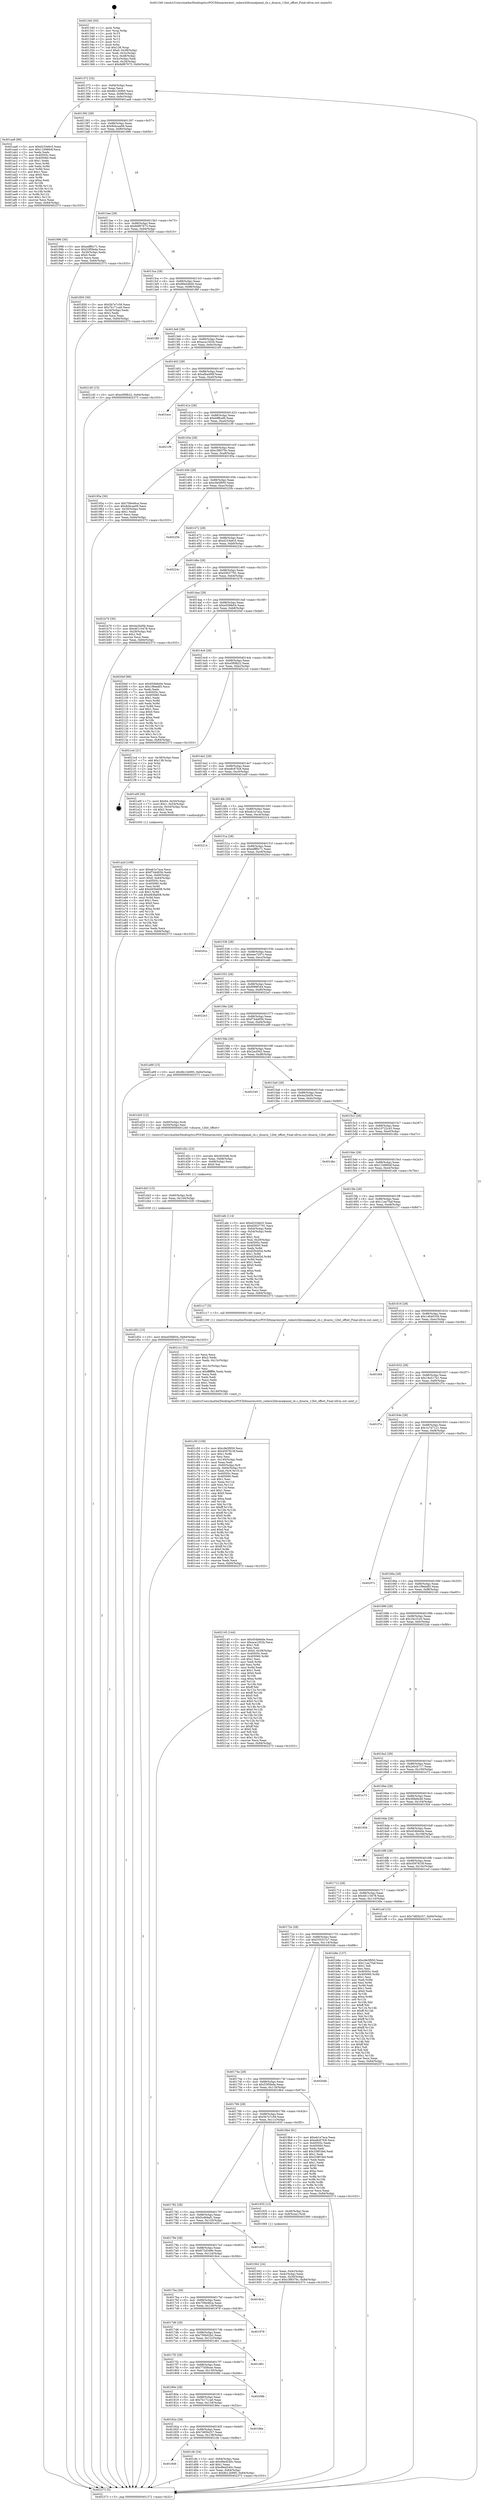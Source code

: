 digraph "0x401340" {
  label = "0x401340 (/mnt/c/Users/mathe/Desktop/tcc/POCII/binaries/extr_radare2libranalpanal_sh.c_disarm_12bit_offset_Final-ollvm.out::main(0))"
  labelloc = "t"
  node[shape=record]

  Entry [label="",width=0.3,height=0.3,shape=circle,fillcolor=black,style=filled]
  "0x401372" [label="{
     0x401372 [32]\l
     | [instrs]\l
     &nbsp;&nbsp;0x401372 \<+6\>: mov -0x84(%rbp),%eax\l
     &nbsp;&nbsp;0x401378 \<+2\>: mov %eax,%ecx\l
     &nbsp;&nbsp;0x40137a \<+6\>: sub $0x8b12b995,%ecx\l
     &nbsp;&nbsp;0x401380 \<+6\>: mov %eax,-0x88(%rbp)\l
     &nbsp;&nbsp;0x401386 \<+6\>: mov %ecx,-0x8c(%rbp)\l
     &nbsp;&nbsp;0x40138c \<+6\>: je 0000000000401aa8 \<main+0x768\>\l
  }"]
  "0x401aa8" [label="{
     0x401aa8 [86]\l
     | [instrs]\l
     &nbsp;&nbsp;0x401aa8 \<+5\>: mov $0xd233e6c5,%eax\l
     &nbsp;&nbsp;0x401aad \<+5\>: mov $0x11b9664f,%ecx\l
     &nbsp;&nbsp;0x401ab2 \<+2\>: xor %edx,%edx\l
     &nbsp;&nbsp;0x401ab4 \<+7\>: mov 0x40505c,%esi\l
     &nbsp;&nbsp;0x401abb \<+7\>: mov 0x405060,%edi\l
     &nbsp;&nbsp;0x401ac2 \<+3\>: sub $0x1,%edx\l
     &nbsp;&nbsp;0x401ac5 \<+3\>: mov %esi,%r8d\l
     &nbsp;&nbsp;0x401ac8 \<+3\>: add %edx,%r8d\l
     &nbsp;&nbsp;0x401acb \<+4\>: imul %r8d,%esi\l
     &nbsp;&nbsp;0x401acf \<+3\>: and $0x1,%esi\l
     &nbsp;&nbsp;0x401ad2 \<+3\>: cmp $0x0,%esi\l
     &nbsp;&nbsp;0x401ad5 \<+4\>: sete %r9b\l
     &nbsp;&nbsp;0x401ad9 \<+3\>: cmp $0xa,%edi\l
     &nbsp;&nbsp;0x401adc \<+4\>: setl %r10b\l
     &nbsp;&nbsp;0x401ae0 \<+3\>: mov %r9b,%r11b\l
     &nbsp;&nbsp;0x401ae3 \<+3\>: and %r10b,%r11b\l
     &nbsp;&nbsp;0x401ae6 \<+3\>: xor %r10b,%r9b\l
     &nbsp;&nbsp;0x401ae9 \<+3\>: or %r9b,%r11b\l
     &nbsp;&nbsp;0x401aec \<+4\>: test $0x1,%r11b\l
     &nbsp;&nbsp;0x401af0 \<+3\>: cmovne %ecx,%eax\l
     &nbsp;&nbsp;0x401af3 \<+6\>: mov %eax,-0x84(%rbp)\l
     &nbsp;&nbsp;0x401af9 \<+5\>: jmp 0000000000402373 \<main+0x1033\>\l
  }"]
  "0x401392" [label="{
     0x401392 [28]\l
     | [instrs]\l
     &nbsp;&nbsp;0x401392 \<+5\>: jmp 0000000000401397 \<main+0x57\>\l
     &nbsp;&nbsp;0x401397 \<+6\>: mov -0x88(%rbp),%eax\l
     &nbsp;&nbsp;0x40139d \<+5\>: sub $0x8d4caa09,%eax\l
     &nbsp;&nbsp;0x4013a2 \<+6\>: mov %eax,-0x90(%rbp)\l
     &nbsp;&nbsp;0x4013a8 \<+6\>: je 0000000000401996 \<main+0x656\>\l
  }"]
  Exit [label="",width=0.3,height=0.3,shape=circle,fillcolor=black,style=filled,peripheries=2]
  "0x401996" [label="{
     0x401996 [30]\l
     | [instrs]\l
     &nbsp;&nbsp;0x401996 \<+5\>: mov $0xedff0c71,%eax\l
     &nbsp;&nbsp;0x40199b \<+5\>: mov $0x53f5feda,%ecx\l
     &nbsp;&nbsp;0x4019a0 \<+3\>: mov -0x30(%rbp),%edx\l
     &nbsp;&nbsp;0x4019a3 \<+3\>: cmp $0x0,%edx\l
     &nbsp;&nbsp;0x4019a6 \<+3\>: cmove %ecx,%eax\l
     &nbsp;&nbsp;0x4019a9 \<+6\>: mov %eax,-0x84(%rbp)\l
     &nbsp;&nbsp;0x4019af \<+5\>: jmp 0000000000402373 \<main+0x1033\>\l
  }"]
  "0x4013ae" [label="{
     0x4013ae [28]\l
     | [instrs]\l
     &nbsp;&nbsp;0x4013ae \<+5\>: jmp 00000000004013b3 \<main+0x73\>\l
     &nbsp;&nbsp;0x4013b3 \<+6\>: mov -0x88(%rbp),%eax\l
     &nbsp;&nbsp;0x4013b9 \<+5\>: sub $0x8df67673,%eax\l
     &nbsp;&nbsp;0x4013be \<+6\>: mov %eax,-0x94(%rbp)\l
     &nbsp;&nbsp;0x4013c4 \<+6\>: je 0000000000401850 \<main+0x510\>\l
  }"]
  "0x401d52" [label="{
     0x401d52 [15]\l
     | [instrs]\l
     &nbsp;&nbsp;0x401d52 \<+10\>: movl $0xe056fe54,-0x84(%rbp)\l
     &nbsp;&nbsp;0x401d5c \<+5\>: jmp 0000000000402373 \<main+0x1033\>\l
  }"]
  "0x401850" [label="{
     0x401850 [30]\l
     | [instrs]\l
     &nbsp;&nbsp;0x401850 \<+5\>: mov $0x5b7e7c58,%eax\l
     &nbsp;&nbsp;0x401855 \<+5\>: mov $0x7b171ca0,%ecx\l
     &nbsp;&nbsp;0x40185a \<+3\>: mov -0x34(%rbp),%edx\l
     &nbsp;&nbsp;0x40185d \<+3\>: cmp $0x2,%edx\l
     &nbsp;&nbsp;0x401860 \<+3\>: cmovne %ecx,%eax\l
     &nbsp;&nbsp;0x401863 \<+6\>: mov %eax,-0x84(%rbp)\l
     &nbsp;&nbsp;0x401869 \<+5\>: jmp 0000000000402373 \<main+0x1033\>\l
  }"]
  "0x4013ca" [label="{
     0x4013ca [28]\l
     | [instrs]\l
     &nbsp;&nbsp;0x4013ca \<+5\>: jmp 00000000004013cf \<main+0x8f\>\l
     &nbsp;&nbsp;0x4013cf \<+6\>: mov -0x88(%rbp),%eax\l
     &nbsp;&nbsp;0x4013d5 \<+5\>: sub $0x96b04b00,%eax\l
     &nbsp;&nbsp;0x4013da \<+6\>: mov %eax,-0x98(%rbp)\l
     &nbsp;&nbsp;0x4013e0 \<+6\>: je 0000000000401f6f \<main+0xc2f\>\l
  }"]
  "0x402373" [label="{
     0x402373 [5]\l
     | [instrs]\l
     &nbsp;&nbsp;0x402373 \<+5\>: jmp 0000000000401372 \<main+0x32\>\l
  }"]
  "0x401340" [label="{
     0x401340 [50]\l
     | [instrs]\l
     &nbsp;&nbsp;0x401340 \<+1\>: push %rbp\l
     &nbsp;&nbsp;0x401341 \<+3\>: mov %rsp,%rbp\l
     &nbsp;&nbsp;0x401344 \<+2\>: push %r15\l
     &nbsp;&nbsp;0x401346 \<+2\>: push %r14\l
     &nbsp;&nbsp;0x401348 \<+2\>: push %r13\l
     &nbsp;&nbsp;0x40134a \<+2\>: push %r12\l
     &nbsp;&nbsp;0x40134c \<+1\>: push %rbx\l
     &nbsp;&nbsp;0x40134d \<+7\>: sub $0x138,%rsp\l
     &nbsp;&nbsp;0x401354 \<+7\>: movl $0x0,-0x38(%rbp)\l
     &nbsp;&nbsp;0x40135b \<+3\>: mov %edi,-0x3c(%rbp)\l
     &nbsp;&nbsp;0x40135e \<+4\>: mov %rsi,-0x48(%rbp)\l
     &nbsp;&nbsp;0x401362 \<+3\>: mov -0x3c(%rbp),%edi\l
     &nbsp;&nbsp;0x401365 \<+3\>: mov %edi,-0x34(%rbp)\l
     &nbsp;&nbsp;0x401368 \<+10\>: movl $0x8df67673,-0x84(%rbp)\l
  }"]
  "0x401d43" [label="{
     0x401d43 [15]\l
     | [instrs]\l
     &nbsp;&nbsp;0x401d43 \<+4\>: mov -0x60(%rbp),%rdi\l
     &nbsp;&nbsp;0x401d47 \<+6\>: mov %eax,-0x144(%rbp)\l
     &nbsp;&nbsp;0x401d4d \<+5\>: call 0000000000401030 \<free@plt\>\l
     | [calls]\l
     &nbsp;&nbsp;0x401030 \{1\} (unknown)\l
  }"]
  "0x401f6f" [label="{
     0x401f6f\l
  }", style=dashed]
  "0x4013e6" [label="{
     0x4013e6 [28]\l
     | [instrs]\l
     &nbsp;&nbsp;0x4013e6 \<+5\>: jmp 00000000004013eb \<main+0xab\>\l
     &nbsp;&nbsp;0x4013eb \<+6\>: mov -0x88(%rbp),%eax\l
     &nbsp;&nbsp;0x4013f1 \<+5\>: sub $0xaca1502b,%eax\l
     &nbsp;&nbsp;0x4013f6 \<+6\>: mov %eax,-0x9c(%rbp)\l
     &nbsp;&nbsp;0x4013fc \<+6\>: je 00000000004021d5 \<main+0xe95\>\l
  }"]
  "0x401d2c" [label="{
     0x401d2c [23]\l
     | [instrs]\l
     &nbsp;&nbsp;0x401d2c \<+10\>: movabs $0x4030d6,%rdi\l
     &nbsp;&nbsp;0x401d36 \<+3\>: mov %eax,-0x68(%rbp)\l
     &nbsp;&nbsp;0x401d39 \<+3\>: mov -0x68(%rbp),%esi\l
     &nbsp;&nbsp;0x401d3c \<+2\>: mov $0x0,%al\l
     &nbsp;&nbsp;0x401d3e \<+5\>: call 0000000000401040 \<printf@plt\>\l
     | [calls]\l
     &nbsp;&nbsp;0x401040 \{1\} (unknown)\l
  }"]
  "0x4021d5" [label="{
     0x4021d5 [15]\l
     | [instrs]\l
     &nbsp;&nbsp;0x4021d5 \<+10\>: movl $0xe5f0fb22,-0x84(%rbp)\l
     &nbsp;&nbsp;0x4021df \<+5\>: jmp 0000000000402373 \<main+0x1033\>\l
  }"]
  "0x401402" [label="{
     0x401402 [28]\l
     | [instrs]\l
     &nbsp;&nbsp;0x401402 \<+5\>: jmp 0000000000401407 \<main+0xc7\>\l
     &nbsp;&nbsp;0x401407 \<+6\>: mov -0x88(%rbp),%eax\l
     &nbsp;&nbsp;0x40140d \<+5\>: sub $0xafba490f,%eax\l
     &nbsp;&nbsp;0x401412 \<+6\>: mov %eax,-0xa0(%rbp)\l
     &nbsp;&nbsp;0x401418 \<+6\>: je 0000000000401ece \<main+0xb8e\>\l
  }"]
  "0x401846" [label="{
     0x401846\l
  }", style=dashed]
  "0x401ece" [label="{
     0x401ece\l
  }", style=dashed]
  "0x40141e" [label="{
     0x40141e [28]\l
     | [instrs]\l
     &nbsp;&nbsp;0x40141e \<+5\>: jmp 0000000000401423 \<main+0xe3\>\l
     &nbsp;&nbsp;0x401423 \<+6\>: mov -0x88(%rbp),%eax\l
     &nbsp;&nbsp;0x401429 \<+5\>: sub $0xb9ffcafd,%eax\l
     &nbsp;&nbsp;0x40142e \<+6\>: mov %eax,-0xa4(%rbp)\l
     &nbsp;&nbsp;0x401434 \<+6\>: je 00000000004021f9 \<main+0xeb9\>\l
  }"]
  "0x401cfe" [label="{
     0x401cfe [34]\l
     | [instrs]\l
     &nbsp;&nbsp;0x401cfe \<+3\>: mov -0x64(%rbp),%eax\l
     &nbsp;&nbsp;0x401d01 \<+5\>: add $0xd9ed240c,%eax\l
     &nbsp;&nbsp;0x401d06 \<+3\>: add $0x1,%eax\l
     &nbsp;&nbsp;0x401d09 \<+5\>: sub $0xd9ed240c,%eax\l
     &nbsp;&nbsp;0x401d0e \<+3\>: mov %eax,-0x64(%rbp)\l
     &nbsp;&nbsp;0x401d11 \<+10\>: movl $0x8b12b995,-0x84(%rbp)\l
     &nbsp;&nbsp;0x401d1b \<+5\>: jmp 0000000000402373 \<main+0x1033\>\l
  }"]
  "0x4021f9" [label="{
     0x4021f9\l
  }", style=dashed]
  "0x40143a" [label="{
     0x40143a [28]\l
     | [instrs]\l
     &nbsp;&nbsp;0x40143a \<+5\>: jmp 000000000040143f \<main+0xff\>\l
     &nbsp;&nbsp;0x40143f \<+6\>: mov -0x88(%rbp),%eax\l
     &nbsp;&nbsp;0x401445 \<+5\>: sub $0xc3f8379c,%eax\l
     &nbsp;&nbsp;0x40144a \<+6\>: mov %eax,-0xa8(%rbp)\l
     &nbsp;&nbsp;0x401450 \<+6\>: je 000000000040195a \<main+0x61a\>\l
  }"]
  "0x40182a" [label="{
     0x40182a [28]\l
     | [instrs]\l
     &nbsp;&nbsp;0x40182a \<+5\>: jmp 000000000040182f \<main+0x4ef\>\l
     &nbsp;&nbsp;0x40182f \<+6\>: mov -0x88(%rbp),%eax\l
     &nbsp;&nbsp;0x401835 \<+5\>: sub $0x7d85b257,%eax\l
     &nbsp;&nbsp;0x40183a \<+6\>: mov %eax,-0x138(%rbp)\l
     &nbsp;&nbsp;0x401840 \<+6\>: je 0000000000401cfe \<main+0x9be\>\l
  }"]
  "0x40195a" [label="{
     0x40195a [30]\l
     | [instrs]\l
     &nbsp;&nbsp;0x40195a \<+5\>: mov $0x709e46ca,%eax\l
     &nbsp;&nbsp;0x40195f \<+5\>: mov $0x8d4caa09,%ecx\l
     &nbsp;&nbsp;0x401964 \<+3\>: mov -0x30(%rbp),%edx\l
     &nbsp;&nbsp;0x401967 \<+3\>: cmp $0x1,%edx\l
     &nbsp;&nbsp;0x40196a \<+3\>: cmovl %ecx,%eax\l
     &nbsp;&nbsp;0x40196d \<+6\>: mov %eax,-0x84(%rbp)\l
     &nbsp;&nbsp;0x401973 \<+5\>: jmp 0000000000402373 \<main+0x1033\>\l
  }"]
  "0x401456" [label="{
     0x401456 [28]\l
     | [instrs]\l
     &nbsp;&nbsp;0x401456 \<+5\>: jmp 000000000040145b \<main+0x11b\>\l
     &nbsp;&nbsp;0x40145b \<+6\>: mov -0x88(%rbp),%eax\l
     &nbsp;&nbsp;0x401461 \<+5\>: sub $0xc9e5f950,%eax\l
     &nbsp;&nbsp;0x401466 \<+6\>: mov %eax,-0xac(%rbp)\l
     &nbsp;&nbsp;0x40146c \<+6\>: je 000000000040225b \<main+0xf1b\>\l
  }"]
  "0x40186e" [label="{
     0x40186e\l
  }", style=dashed]
  "0x40225b" [label="{
     0x40225b\l
  }", style=dashed]
  "0x401472" [label="{
     0x401472 [28]\l
     | [instrs]\l
     &nbsp;&nbsp;0x401472 \<+5\>: jmp 0000000000401477 \<main+0x137\>\l
     &nbsp;&nbsp;0x401477 \<+6\>: mov -0x88(%rbp),%eax\l
     &nbsp;&nbsp;0x40147d \<+5\>: sub $0xd233e6c5,%eax\l
     &nbsp;&nbsp;0x401482 \<+6\>: mov %eax,-0xb0(%rbp)\l
     &nbsp;&nbsp;0x401488 \<+6\>: je 000000000040224c \<main+0xf0c\>\l
  }"]
  "0x40180e" [label="{
     0x40180e [28]\l
     | [instrs]\l
     &nbsp;&nbsp;0x40180e \<+5\>: jmp 0000000000401813 \<main+0x4d3\>\l
     &nbsp;&nbsp;0x401813 \<+6\>: mov -0x88(%rbp),%eax\l
     &nbsp;&nbsp;0x401819 \<+5\>: sub $0x7b171ca0,%eax\l
     &nbsp;&nbsp;0x40181e \<+6\>: mov %eax,-0x134(%rbp)\l
     &nbsp;&nbsp;0x401824 \<+6\>: je 000000000040186e \<main+0x52e\>\l
  }"]
  "0x40224c" [label="{
     0x40224c\l
  }", style=dashed]
  "0x40148e" [label="{
     0x40148e [28]\l
     | [instrs]\l
     &nbsp;&nbsp;0x40148e \<+5\>: jmp 0000000000401493 \<main+0x153\>\l
     &nbsp;&nbsp;0x401493 \<+6\>: mov -0x88(%rbp),%eax\l
     &nbsp;&nbsp;0x401499 \<+5\>: sub $0xd3637791,%eax\l
     &nbsp;&nbsp;0x40149e \<+6\>: mov %eax,-0xb4(%rbp)\l
     &nbsp;&nbsp;0x4014a4 \<+6\>: je 0000000000401b70 \<main+0x830\>\l
  }"]
  "0x40208b" [label="{
     0x40208b\l
  }", style=dashed]
  "0x401b70" [label="{
     0x401b70 [30]\l
     | [instrs]\l
     &nbsp;&nbsp;0x401b70 \<+5\>: mov $0x4a2bd5b,%eax\l
     &nbsp;&nbsp;0x401b75 \<+5\>: mov $0x46110478,%ecx\l
     &nbsp;&nbsp;0x401b7a \<+3\>: mov -0x29(%rbp),%dl\l
     &nbsp;&nbsp;0x401b7d \<+3\>: test $0x1,%dl\l
     &nbsp;&nbsp;0x401b80 \<+3\>: cmovne %ecx,%eax\l
     &nbsp;&nbsp;0x401b83 \<+6\>: mov %eax,-0x84(%rbp)\l
     &nbsp;&nbsp;0x401b89 \<+5\>: jmp 0000000000402373 \<main+0x1033\>\l
  }"]
  "0x4014aa" [label="{
     0x4014aa [28]\l
     | [instrs]\l
     &nbsp;&nbsp;0x4014aa \<+5\>: jmp 00000000004014af \<main+0x16f\>\l
     &nbsp;&nbsp;0x4014af \<+6\>: mov -0x88(%rbp),%eax\l
     &nbsp;&nbsp;0x4014b5 \<+5\>: sub $0xe056fe54,%eax\l
     &nbsp;&nbsp;0x4014ba \<+6\>: mov %eax,-0xb8(%rbp)\l
     &nbsp;&nbsp;0x4014c0 \<+6\>: je 00000000004020ef \<main+0xdaf\>\l
  }"]
  "0x4017f2" [label="{
     0x4017f2 [28]\l
     | [instrs]\l
     &nbsp;&nbsp;0x4017f2 \<+5\>: jmp 00000000004017f7 \<main+0x4b7\>\l
     &nbsp;&nbsp;0x4017f7 \<+6\>: mov -0x88(%rbp),%eax\l
     &nbsp;&nbsp;0x4017fd \<+5\>: sub $0x77d58cee,%eax\l
     &nbsp;&nbsp;0x401802 \<+6\>: mov %eax,-0x130(%rbp)\l
     &nbsp;&nbsp;0x401808 \<+6\>: je 000000000040208b \<main+0xd4b\>\l
  }"]
  "0x4020ef" [label="{
     0x4020ef [86]\l
     | [instrs]\l
     &nbsp;&nbsp;0x4020ef \<+5\>: mov $0x454b6e0e,%eax\l
     &nbsp;&nbsp;0x4020f4 \<+5\>: mov $0x1f9ebdf3,%ecx\l
     &nbsp;&nbsp;0x4020f9 \<+2\>: xor %edx,%edx\l
     &nbsp;&nbsp;0x4020fb \<+7\>: mov 0x40505c,%esi\l
     &nbsp;&nbsp;0x402102 \<+7\>: mov 0x405060,%edi\l
     &nbsp;&nbsp;0x402109 \<+3\>: sub $0x1,%edx\l
     &nbsp;&nbsp;0x40210c \<+3\>: mov %esi,%r8d\l
     &nbsp;&nbsp;0x40210f \<+3\>: add %edx,%r8d\l
     &nbsp;&nbsp;0x402112 \<+4\>: imul %r8d,%esi\l
     &nbsp;&nbsp;0x402116 \<+3\>: and $0x1,%esi\l
     &nbsp;&nbsp;0x402119 \<+3\>: cmp $0x0,%esi\l
     &nbsp;&nbsp;0x40211c \<+4\>: sete %r9b\l
     &nbsp;&nbsp;0x402120 \<+3\>: cmp $0xa,%edi\l
     &nbsp;&nbsp;0x402123 \<+4\>: setl %r10b\l
     &nbsp;&nbsp;0x402127 \<+3\>: mov %r9b,%r11b\l
     &nbsp;&nbsp;0x40212a \<+3\>: and %r10b,%r11b\l
     &nbsp;&nbsp;0x40212d \<+3\>: xor %r10b,%r9b\l
     &nbsp;&nbsp;0x402130 \<+3\>: or %r9b,%r11b\l
     &nbsp;&nbsp;0x402133 \<+4\>: test $0x1,%r11b\l
     &nbsp;&nbsp;0x402137 \<+3\>: cmovne %ecx,%eax\l
     &nbsp;&nbsp;0x40213a \<+6\>: mov %eax,-0x84(%rbp)\l
     &nbsp;&nbsp;0x402140 \<+5\>: jmp 0000000000402373 \<main+0x1033\>\l
  }"]
  "0x4014c6" [label="{
     0x4014c6 [28]\l
     | [instrs]\l
     &nbsp;&nbsp;0x4014c6 \<+5\>: jmp 00000000004014cb \<main+0x18b\>\l
     &nbsp;&nbsp;0x4014cb \<+6\>: mov -0x88(%rbp),%eax\l
     &nbsp;&nbsp;0x4014d1 \<+5\>: sub $0xe5f0fb22,%eax\l
     &nbsp;&nbsp;0x4014d6 \<+6\>: mov %eax,-0xbc(%rbp)\l
     &nbsp;&nbsp;0x4014dc \<+6\>: je 00000000004021e4 \<main+0xea4\>\l
  }"]
  "0x401d61" [label="{
     0x401d61\l
  }", style=dashed]
  "0x4021e4" [label="{
     0x4021e4 [21]\l
     | [instrs]\l
     &nbsp;&nbsp;0x4021e4 \<+3\>: mov -0x38(%rbp),%eax\l
     &nbsp;&nbsp;0x4021e7 \<+7\>: add $0x138,%rsp\l
     &nbsp;&nbsp;0x4021ee \<+1\>: pop %rbx\l
     &nbsp;&nbsp;0x4021ef \<+2\>: pop %r12\l
     &nbsp;&nbsp;0x4021f1 \<+2\>: pop %r13\l
     &nbsp;&nbsp;0x4021f3 \<+2\>: pop %r14\l
     &nbsp;&nbsp;0x4021f5 \<+2\>: pop %r15\l
     &nbsp;&nbsp;0x4021f7 \<+1\>: pop %rbp\l
     &nbsp;&nbsp;0x4021f8 \<+1\>: ret\l
  }"]
  "0x4014e2" [label="{
     0x4014e2 [28]\l
     | [instrs]\l
     &nbsp;&nbsp;0x4014e2 \<+5\>: jmp 00000000004014e7 \<main+0x1a7\>\l
     &nbsp;&nbsp;0x4014e7 \<+6\>: mov -0x88(%rbp),%eax\l
     &nbsp;&nbsp;0x4014ed \<+5\>: sub $0xe8c67fc8,%eax\l
     &nbsp;&nbsp;0x4014f2 \<+6\>: mov %eax,-0xc0(%rbp)\l
     &nbsp;&nbsp;0x4014f8 \<+6\>: je 0000000000401a0f \<main+0x6cf\>\l
  }"]
  "0x4017d6" [label="{
     0x4017d6 [28]\l
     | [instrs]\l
     &nbsp;&nbsp;0x4017d6 \<+5\>: jmp 00000000004017db \<main+0x49b\>\l
     &nbsp;&nbsp;0x4017db \<+6\>: mov -0x88(%rbp),%eax\l
     &nbsp;&nbsp;0x4017e1 \<+5\>: sub $0x756b02b2,%eax\l
     &nbsp;&nbsp;0x4017e6 \<+6\>: mov %eax,-0x12c(%rbp)\l
     &nbsp;&nbsp;0x4017ec \<+6\>: je 0000000000401d61 \<main+0xa21\>\l
  }"]
  "0x401a0f" [label="{
     0x401a0f [30]\l
     | [instrs]\l
     &nbsp;&nbsp;0x401a0f \<+7\>: movl $0x64,-0x50(%rbp)\l
     &nbsp;&nbsp;0x401a16 \<+7\>: movl $0x1,-0x54(%rbp)\l
     &nbsp;&nbsp;0x401a1d \<+4\>: movslq -0x54(%rbp),%rax\l
     &nbsp;&nbsp;0x401a21 \<+4\>: shl $0x2,%rax\l
     &nbsp;&nbsp;0x401a25 \<+3\>: mov %rax,%rdi\l
     &nbsp;&nbsp;0x401a28 \<+5\>: call 0000000000401050 \<malloc@plt\>\l
     | [calls]\l
     &nbsp;&nbsp;0x401050 \{1\} (unknown)\l
  }"]
  "0x4014fe" [label="{
     0x4014fe [28]\l
     | [instrs]\l
     &nbsp;&nbsp;0x4014fe \<+5\>: jmp 0000000000401503 \<main+0x1c3\>\l
     &nbsp;&nbsp;0x401503 \<+6\>: mov -0x88(%rbp),%eax\l
     &nbsp;&nbsp;0x401509 \<+5\>: sub $0xeb1e7aca,%eax\l
     &nbsp;&nbsp;0x40150e \<+6\>: mov %eax,-0xc4(%rbp)\l
     &nbsp;&nbsp;0x401514 \<+6\>: je 0000000000402214 \<main+0xed4\>\l
  }"]
  "0x401978" [label="{
     0x401978\l
  }", style=dashed]
  "0x402214" [label="{
     0x402214\l
  }", style=dashed]
  "0x40151a" [label="{
     0x40151a [28]\l
     | [instrs]\l
     &nbsp;&nbsp;0x40151a \<+5\>: jmp 000000000040151f \<main+0x1df\>\l
     &nbsp;&nbsp;0x40151f \<+6\>: mov -0x88(%rbp),%eax\l
     &nbsp;&nbsp;0x401525 \<+5\>: sub $0xedff0c71,%eax\l
     &nbsp;&nbsp;0x40152a \<+6\>: mov %eax,-0xc8(%rbp)\l
     &nbsp;&nbsp;0x401530 \<+6\>: je 00000000004020cc \<main+0xd8c\>\l
  }"]
  "0x4017ba" [label="{
     0x4017ba [28]\l
     | [instrs]\l
     &nbsp;&nbsp;0x4017ba \<+5\>: jmp 00000000004017bf \<main+0x47f\>\l
     &nbsp;&nbsp;0x4017bf \<+6\>: mov -0x88(%rbp),%eax\l
     &nbsp;&nbsp;0x4017c5 \<+5\>: sub $0x709e46ca,%eax\l
     &nbsp;&nbsp;0x4017ca \<+6\>: mov %eax,-0x128(%rbp)\l
     &nbsp;&nbsp;0x4017d0 \<+6\>: je 0000000000401978 \<main+0x638\>\l
  }"]
  "0x4020cc" [label="{
     0x4020cc\l
  }", style=dashed]
  "0x401536" [label="{
     0x401536 [28]\l
     | [instrs]\l
     &nbsp;&nbsp;0x401536 \<+5\>: jmp 000000000040153b \<main+0x1fb\>\l
     &nbsp;&nbsp;0x40153b \<+6\>: mov -0x88(%rbp),%eax\l
     &nbsp;&nbsp;0x401541 \<+5\>: sub $0xeee7297c,%eax\l
     &nbsp;&nbsp;0x401546 \<+6\>: mov %eax,-0xcc(%rbp)\l
     &nbsp;&nbsp;0x40154c \<+6\>: je 0000000000401e46 \<main+0xb06\>\l
  }"]
  "0x4018c4" [label="{
     0x4018c4\l
  }", style=dashed]
  "0x401e46" [label="{
     0x401e46\l
  }", style=dashed]
  "0x401552" [label="{
     0x401552 [28]\l
     | [instrs]\l
     &nbsp;&nbsp;0x401552 \<+5\>: jmp 0000000000401557 \<main+0x217\>\l
     &nbsp;&nbsp;0x401557 \<+6\>: mov -0x88(%rbp),%eax\l
     &nbsp;&nbsp;0x40155d \<+5\>: sub $0xf099f344,%eax\l
     &nbsp;&nbsp;0x401562 \<+6\>: mov %eax,-0xd0(%rbp)\l
     &nbsp;&nbsp;0x401568 \<+6\>: je 00000000004022e3 \<main+0xfa3\>\l
  }"]
  "0x40179e" [label="{
     0x40179e [28]\l
     | [instrs]\l
     &nbsp;&nbsp;0x40179e \<+5\>: jmp 00000000004017a3 \<main+0x463\>\l
     &nbsp;&nbsp;0x4017a3 \<+6\>: mov -0x88(%rbp),%eax\l
     &nbsp;&nbsp;0x4017a9 \<+5\>: sub $0x672d349e,%eax\l
     &nbsp;&nbsp;0x4017ae \<+6\>: mov %eax,-0x124(%rbp)\l
     &nbsp;&nbsp;0x4017b4 \<+6\>: je 00000000004018c4 \<main+0x584\>\l
  }"]
  "0x4022e3" [label="{
     0x4022e3\l
  }", style=dashed]
  "0x40156e" [label="{
     0x40156e [28]\l
     | [instrs]\l
     &nbsp;&nbsp;0x40156e \<+5\>: jmp 0000000000401573 \<main+0x233\>\l
     &nbsp;&nbsp;0x401573 \<+6\>: mov -0x88(%rbp),%eax\l
     &nbsp;&nbsp;0x401579 \<+5\>: sub $0xf744d05b,%eax\l
     &nbsp;&nbsp;0x40157e \<+6\>: mov %eax,-0xd4(%rbp)\l
     &nbsp;&nbsp;0x401584 \<+6\>: je 0000000000401a99 \<main+0x759\>\l
  }"]
  "0x401e55" [label="{
     0x401e55\l
  }", style=dashed]
  "0x401a99" [label="{
     0x401a99 [15]\l
     | [instrs]\l
     &nbsp;&nbsp;0x401a99 \<+10\>: movl $0x8b12b995,-0x84(%rbp)\l
     &nbsp;&nbsp;0x401aa3 \<+5\>: jmp 0000000000402373 \<main+0x1033\>\l
  }"]
  "0x40158a" [label="{
     0x40158a [28]\l
     | [instrs]\l
     &nbsp;&nbsp;0x40158a \<+5\>: jmp 000000000040158f \<main+0x24f\>\l
     &nbsp;&nbsp;0x40158f \<+6\>: mov -0x88(%rbp),%eax\l
     &nbsp;&nbsp;0x401595 \<+5\>: sub $0x2acf302,%eax\l
     &nbsp;&nbsp;0x40159a \<+6\>: mov %eax,-0xd8(%rbp)\l
     &nbsp;&nbsp;0x4015a0 \<+6\>: je 0000000000402340 \<main+0x1000\>\l
  }"]
  "0x401c50" [label="{
     0x401c50 [159]\l
     | [instrs]\l
     &nbsp;&nbsp;0x401c50 \<+5\>: mov $0xc9e5f950,%ecx\l
     &nbsp;&nbsp;0x401c55 \<+5\>: mov $0x4597810f,%edx\l
     &nbsp;&nbsp;0x401c5a \<+3\>: mov $0x1,%r8b\l
     &nbsp;&nbsp;0x401c5d \<+2\>: xor %esi,%esi\l
     &nbsp;&nbsp;0x401c5f \<+6\>: mov -0x140(%rbp),%edi\l
     &nbsp;&nbsp;0x401c65 \<+3\>: imul %eax,%edi\l
     &nbsp;&nbsp;0x401c68 \<+4\>: mov -0x60(%rbp),%r9\l
     &nbsp;&nbsp;0x401c6c \<+4\>: movslq -0x64(%rbp),%r10\l
     &nbsp;&nbsp;0x401c70 \<+4\>: mov %edi,(%r9,%r10,4)\l
     &nbsp;&nbsp;0x401c74 \<+7\>: mov 0x40505c,%eax\l
     &nbsp;&nbsp;0x401c7b \<+7\>: mov 0x405060,%edi\l
     &nbsp;&nbsp;0x401c82 \<+3\>: sub $0x1,%esi\l
     &nbsp;&nbsp;0x401c85 \<+3\>: mov %eax,%r11d\l
     &nbsp;&nbsp;0x401c88 \<+3\>: add %esi,%r11d\l
     &nbsp;&nbsp;0x401c8b \<+4\>: imul %r11d,%eax\l
     &nbsp;&nbsp;0x401c8f \<+3\>: and $0x1,%eax\l
     &nbsp;&nbsp;0x401c92 \<+3\>: cmp $0x0,%eax\l
     &nbsp;&nbsp;0x401c95 \<+3\>: sete %bl\l
     &nbsp;&nbsp;0x401c98 \<+3\>: cmp $0xa,%edi\l
     &nbsp;&nbsp;0x401c9b \<+4\>: setl %r14b\l
     &nbsp;&nbsp;0x401c9f \<+3\>: mov %bl,%r15b\l
     &nbsp;&nbsp;0x401ca2 \<+4\>: xor $0xff,%r15b\l
     &nbsp;&nbsp;0x401ca6 \<+3\>: mov %r14b,%r12b\l
     &nbsp;&nbsp;0x401ca9 \<+4\>: xor $0xff,%r12b\l
     &nbsp;&nbsp;0x401cad \<+4\>: xor $0x0,%r8b\l
     &nbsp;&nbsp;0x401cb1 \<+3\>: mov %r15b,%r13b\l
     &nbsp;&nbsp;0x401cb4 \<+4\>: and $0x0,%r13b\l
     &nbsp;&nbsp;0x401cb8 \<+3\>: and %r8b,%bl\l
     &nbsp;&nbsp;0x401cbb \<+3\>: mov %r12b,%al\l
     &nbsp;&nbsp;0x401cbe \<+2\>: and $0x0,%al\l
     &nbsp;&nbsp;0x401cc0 \<+3\>: and %r8b,%r14b\l
     &nbsp;&nbsp;0x401cc3 \<+3\>: or %bl,%r13b\l
     &nbsp;&nbsp;0x401cc6 \<+3\>: or %r14b,%al\l
     &nbsp;&nbsp;0x401cc9 \<+3\>: xor %al,%r13b\l
     &nbsp;&nbsp;0x401ccc \<+3\>: or %r12b,%r15b\l
     &nbsp;&nbsp;0x401ccf \<+4\>: xor $0xff,%r15b\l
     &nbsp;&nbsp;0x401cd3 \<+4\>: or $0x0,%r8b\l
     &nbsp;&nbsp;0x401cd7 \<+3\>: and %r8b,%r15b\l
     &nbsp;&nbsp;0x401cda \<+3\>: or %r15b,%r13b\l
     &nbsp;&nbsp;0x401cdd \<+4\>: test $0x1,%r13b\l
     &nbsp;&nbsp;0x401ce1 \<+3\>: cmovne %edx,%ecx\l
     &nbsp;&nbsp;0x401ce4 \<+6\>: mov %ecx,-0x84(%rbp)\l
     &nbsp;&nbsp;0x401cea \<+5\>: jmp 0000000000402373 \<main+0x1033\>\l
  }"]
  "0x402340" [label="{
     0x402340\l
  }", style=dashed]
  "0x4015a6" [label="{
     0x4015a6 [28]\l
     | [instrs]\l
     &nbsp;&nbsp;0x4015a6 \<+5\>: jmp 00000000004015ab \<main+0x26b\>\l
     &nbsp;&nbsp;0x4015ab \<+6\>: mov -0x88(%rbp),%eax\l
     &nbsp;&nbsp;0x4015b1 \<+5\>: sub $0x4a2bd5b,%eax\l
     &nbsp;&nbsp;0x4015b6 \<+6\>: mov %eax,-0xdc(%rbp)\l
     &nbsp;&nbsp;0x4015bc \<+6\>: je 0000000000401d20 \<main+0x9e0\>\l
  }"]
  "0x401c1c" [label="{
     0x401c1c [52]\l
     | [instrs]\l
     &nbsp;&nbsp;0x401c1c \<+2\>: xor %ecx,%ecx\l
     &nbsp;&nbsp;0x401c1e \<+5\>: mov $0x2,%edx\l
     &nbsp;&nbsp;0x401c23 \<+6\>: mov %edx,-0x13c(%rbp)\l
     &nbsp;&nbsp;0x401c29 \<+1\>: cltd\l
     &nbsp;&nbsp;0x401c2a \<+6\>: mov -0x13c(%rbp),%esi\l
     &nbsp;&nbsp;0x401c30 \<+2\>: idiv %esi\l
     &nbsp;&nbsp;0x401c32 \<+6\>: imul $0xfffffffe,%edx,%edx\l
     &nbsp;&nbsp;0x401c38 \<+2\>: mov %ecx,%edi\l
     &nbsp;&nbsp;0x401c3a \<+2\>: sub %edx,%edi\l
     &nbsp;&nbsp;0x401c3c \<+2\>: mov %ecx,%edx\l
     &nbsp;&nbsp;0x401c3e \<+3\>: sub $0x1,%edx\l
     &nbsp;&nbsp;0x401c41 \<+2\>: add %edx,%edi\l
     &nbsp;&nbsp;0x401c43 \<+2\>: sub %edi,%ecx\l
     &nbsp;&nbsp;0x401c45 \<+6\>: mov %ecx,-0x140(%rbp)\l
     &nbsp;&nbsp;0x401c4b \<+5\>: call 0000000000401160 \<next_i\>\l
     | [calls]\l
     &nbsp;&nbsp;0x401160 \{1\} (/mnt/c/Users/mathe/Desktop/tcc/POCII/binaries/extr_radare2libranalpanal_sh.c_disarm_12bit_offset_Final-ollvm.out::next_i)\l
  }"]
  "0x401d20" [label="{
     0x401d20 [12]\l
     | [instrs]\l
     &nbsp;&nbsp;0x401d20 \<+4\>: mov -0x60(%rbp),%rdi\l
     &nbsp;&nbsp;0x401d24 \<+3\>: mov -0x50(%rbp),%esi\l
     &nbsp;&nbsp;0x401d27 \<+5\>: call 0000000000401240 \<disarm_12bit_offset\>\l
     | [calls]\l
     &nbsp;&nbsp;0x401240 \{1\} (/mnt/c/Users/mathe/Desktop/tcc/POCII/binaries/extr_radare2libranalpanal_sh.c_disarm_12bit_offset_Final-ollvm.out::disarm_12bit_offset)\l
  }"]
  "0x4015c2" [label="{
     0x4015c2 [28]\l
     | [instrs]\l
     &nbsp;&nbsp;0x4015c2 \<+5\>: jmp 00000000004015c7 \<main+0x287\>\l
     &nbsp;&nbsp;0x4015c7 \<+6\>: mov -0x88(%rbp),%eax\l
     &nbsp;&nbsp;0x4015cd \<+5\>: sub $0x10722c43,%eax\l
     &nbsp;&nbsp;0x4015d2 \<+6\>: mov %eax,-0xe0(%rbp)\l
     &nbsp;&nbsp;0x4015d8 \<+6\>: je 0000000000401dbc \<main+0xa7c\>\l
  }"]
  "0x401a2d" [label="{
     0x401a2d [108]\l
     | [instrs]\l
     &nbsp;&nbsp;0x401a2d \<+5\>: mov $0xeb1e7aca,%ecx\l
     &nbsp;&nbsp;0x401a32 \<+5\>: mov $0xf744d05b,%edx\l
     &nbsp;&nbsp;0x401a37 \<+4\>: mov %rax,-0x60(%rbp)\l
     &nbsp;&nbsp;0x401a3b \<+7\>: movl $0x0,-0x64(%rbp)\l
     &nbsp;&nbsp;0x401a42 \<+7\>: mov 0x40505c,%esi\l
     &nbsp;&nbsp;0x401a49 \<+8\>: mov 0x405060,%r8d\l
     &nbsp;&nbsp;0x401a51 \<+3\>: mov %esi,%r9d\l
     &nbsp;&nbsp;0x401a54 \<+7\>: add $0xb83fa608,%r9d\l
     &nbsp;&nbsp;0x401a5b \<+4\>: sub $0x1,%r9d\l
     &nbsp;&nbsp;0x401a5f \<+7\>: sub $0xb83fa608,%r9d\l
     &nbsp;&nbsp;0x401a66 \<+4\>: imul %r9d,%esi\l
     &nbsp;&nbsp;0x401a6a \<+3\>: and $0x1,%esi\l
     &nbsp;&nbsp;0x401a6d \<+3\>: cmp $0x0,%esi\l
     &nbsp;&nbsp;0x401a70 \<+4\>: sete %r10b\l
     &nbsp;&nbsp;0x401a74 \<+4\>: cmp $0xa,%r8d\l
     &nbsp;&nbsp;0x401a78 \<+4\>: setl %r11b\l
     &nbsp;&nbsp;0x401a7c \<+3\>: mov %r10b,%bl\l
     &nbsp;&nbsp;0x401a7f \<+3\>: and %r11b,%bl\l
     &nbsp;&nbsp;0x401a82 \<+3\>: xor %r11b,%r10b\l
     &nbsp;&nbsp;0x401a85 \<+3\>: or %r10b,%bl\l
     &nbsp;&nbsp;0x401a88 \<+3\>: test $0x1,%bl\l
     &nbsp;&nbsp;0x401a8b \<+3\>: cmovne %edx,%ecx\l
     &nbsp;&nbsp;0x401a8e \<+6\>: mov %ecx,-0x84(%rbp)\l
     &nbsp;&nbsp;0x401a94 \<+5\>: jmp 0000000000402373 \<main+0x1033\>\l
  }"]
  "0x401dbc" [label="{
     0x401dbc\l
  }", style=dashed]
  "0x4015de" [label="{
     0x4015de [28]\l
     | [instrs]\l
     &nbsp;&nbsp;0x4015de \<+5\>: jmp 00000000004015e3 \<main+0x2a3\>\l
     &nbsp;&nbsp;0x4015e3 \<+6\>: mov -0x88(%rbp),%eax\l
     &nbsp;&nbsp;0x4015e9 \<+5\>: sub $0x11b9664f,%eax\l
     &nbsp;&nbsp;0x4015ee \<+6\>: mov %eax,-0xe4(%rbp)\l
     &nbsp;&nbsp;0x4015f4 \<+6\>: je 0000000000401afe \<main+0x7be\>\l
  }"]
  "0x401942" [label="{
     0x401942 [24]\l
     | [instrs]\l
     &nbsp;&nbsp;0x401942 \<+3\>: mov %eax,-0x4c(%rbp)\l
     &nbsp;&nbsp;0x401945 \<+3\>: mov -0x4c(%rbp),%eax\l
     &nbsp;&nbsp;0x401948 \<+3\>: mov %eax,-0x30(%rbp)\l
     &nbsp;&nbsp;0x40194b \<+10\>: movl $0xc3f8379c,-0x84(%rbp)\l
     &nbsp;&nbsp;0x401955 \<+5\>: jmp 0000000000402373 \<main+0x1033\>\l
  }"]
  "0x401afe" [label="{
     0x401afe [114]\l
     | [instrs]\l
     &nbsp;&nbsp;0x401afe \<+5\>: mov $0xd233e6c5,%eax\l
     &nbsp;&nbsp;0x401b03 \<+5\>: mov $0xd3637791,%ecx\l
     &nbsp;&nbsp;0x401b08 \<+3\>: mov -0x64(%rbp),%edx\l
     &nbsp;&nbsp;0x401b0b \<+3\>: cmp -0x54(%rbp),%edx\l
     &nbsp;&nbsp;0x401b0e \<+4\>: setl %sil\l
     &nbsp;&nbsp;0x401b12 \<+4\>: and $0x1,%sil\l
     &nbsp;&nbsp;0x401b16 \<+4\>: mov %sil,-0x29(%rbp)\l
     &nbsp;&nbsp;0x401b1a \<+7\>: mov 0x40505c,%edx\l
     &nbsp;&nbsp;0x401b21 \<+7\>: mov 0x405060,%edi\l
     &nbsp;&nbsp;0x401b28 \<+3\>: mov %edx,%r8d\l
     &nbsp;&nbsp;0x401b2b \<+7\>: sub $0x62fcbf3d,%r8d\l
     &nbsp;&nbsp;0x401b32 \<+4\>: sub $0x1,%r8d\l
     &nbsp;&nbsp;0x401b36 \<+7\>: add $0x62fcbf3d,%r8d\l
     &nbsp;&nbsp;0x401b3d \<+4\>: imul %r8d,%edx\l
     &nbsp;&nbsp;0x401b41 \<+3\>: and $0x1,%edx\l
     &nbsp;&nbsp;0x401b44 \<+3\>: cmp $0x0,%edx\l
     &nbsp;&nbsp;0x401b47 \<+4\>: sete %sil\l
     &nbsp;&nbsp;0x401b4b \<+3\>: cmp $0xa,%edi\l
     &nbsp;&nbsp;0x401b4e \<+4\>: setl %r9b\l
     &nbsp;&nbsp;0x401b52 \<+3\>: mov %sil,%r10b\l
     &nbsp;&nbsp;0x401b55 \<+3\>: and %r9b,%r10b\l
     &nbsp;&nbsp;0x401b58 \<+3\>: xor %r9b,%sil\l
     &nbsp;&nbsp;0x401b5b \<+3\>: or %sil,%r10b\l
     &nbsp;&nbsp;0x401b5e \<+4\>: test $0x1,%r10b\l
     &nbsp;&nbsp;0x401b62 \<+3\>: cmovne %ecx,%eax\l
     &nbsp;&nbsp;0x401b65 \<+6\>: mov %eax,-0x84(%rbp)\l
     &nbsp;&nbsp;0x401b6b \<+5\>: jmp 0000000000402373 \<main+0x1033\>\l
  }"]
  "0x4015fa" [label="{
     0x4015fa [28]\l
     | [instrs]\l
     &nbsp;&nbsp;0x4015fa \<+5\>: jmp 00000000004015ff \<main+0x2bf\>\l
     &nbsp;&nbsp;0x4015ff \<+6\>: mov -0x88(%rbp),%eax\l
     &nbsp;&nbsp;0x401605 \<+5\>: sub $0x11ee75af,%eax\l
     &nbsp;&nbsp;0x40160a \<+6\>: mov %eax,-0xe8(%rbp)\l
     &nbsp;&nbsp;0x401610 \<+6\>: je 0000000000401c17 \<main+0x8d7\>\l
  }"]
  "0x401782" [label="{
     0x401782 [28]\l
     | [instrs]\l
     &nbsp;&nbsp;0x401782 \<+5\>: jmp 0000000000401787 \<main+0x447\>\l
     &nbsp;&nbsp;0x401787 \<+6\>: mov -0x88(%rbp),%eax\l
     &nbsp;&nbsp;0x40178d \<+5\>: sub $0x5cdb9af1,%eax\l
     &nbsp;&nbsp;0x401792 \<+6\>: mov %eax,-0x120(%rbp)\l
     &nbsp;&nbsp;0x401798 \<+6\>: je 0000000000401e55 \<main+0xb15\>\l
  }"]
  "0x401c17" [label="{
     0x401c17 [5]\l
     | [instrs]\l
     &nbsp;&nbsp;0x401c17 \<+5\>: call 0000000000401160 \<next_i\>\l
     | [calls]\l
     &nbsp;&nbsp;0x401160 \{1\} (/mnt/c/Users/mathe/Desktop/tcc/POCII/binaries/extr_radare2libranalpanal_sh.c_disarm_12bit_offset_Final-ollvm.out::next_i)\l
  }"]
  "0x401616" [label="{
     0x401616 [28]\l
     | [instrs]\l
     &nbsp;&nbsp;0x401616 \<+5\>: jmp 000000000040161b \<main+0x2db\>\l
     &nbsp;&nbsp;0x40161b \<+6\>: mov -0x88(%rbp),%eax\l
     &nbsp;&nbsp;0x401621 \<+5\>: sub $0x14640339,%eax\l
     &nbsp;&nbsp;0x401626 \<+6\>: mov %eax,-0xec(%rbp)\l
     &nbsp;&nbsp;0x40162c \<+6\>: je 0000000000401fd4 \<main+0xc94\>\l
  }"]
  "0x401935" [label="{
     0x401935 [13]\l
     | [instrs]\l
     &nbsp;&nbsp;0x401935 \<+4\>: mov -0x48(%rbp),%rax\l
     &nbsp;&nbsp;0x401939 \<+4\>: mov 0x8(%rax),%rdi\l
     &nbsp;&nbsp;0x40193d \<+5\>: call 0000000000401060 \<atoi@plt\>\l
     | [calls]\l
     &nbsp;&nbsp;0x401060 \{1\} (unknown)\l
  }"]
  "0x401fd4" [label="{
     0x401fd4\l
  }", style=dashed]
  "0x401632" [label="{
     0x401632 [28]\l
     | [instrs]\l
     &nbsp;&nbsp;0x401632 \<+5\>: jmp 0000000000401637 \<main+0x2f7\>\l
     &nbsp;&nbsp;0x401637 \<+6\>: mov -0x88(%rbp),%eax\l
     &nbsp;&nbsp;0x40163d \<+5\>: sub $0x19a517b1,%eax\l
     &nbsp;&nbsp;0x401642 \<+6\>: mov %eax,-0xf0(%rbp)\l
     &nbsp;&nbsp;0x401648 \<+6\>: je 0000000000401f7e \<main+0xc3e\>\l
  }"]
  "0x401766" [label="{
     0x401766 [28]\l
     | [instrs]\l
     &nbsp;&nbsp;0x401766 \<+5\>: jmp 000000000040176b \<main+0x42b\>\l
     &nbsp;&nbsp;0x40176b \<+6\>: mov -0x88(%rbp),%eax\l
     &nbsp;&nbsp;0x401771 \<+5\>: sub $0x5b7e7c58,%eax\l
     &nbsp;&nbsp;0x401776 \<+6\>: mov %eax,-0x11c(%rbp)\l
     &nbsp;&nbsp;0x40177c \<+6\>: je 0000000000401935 \<main+0x5f5\>\l
  }"]
  "0x401f7e" [label="{
     0x401f7e\l
  }", style=dashed]
  "0x40164e" [label="{
     0x40164e [28]\l
     | [instrs]\l
     &nbsp;&nbsp;0x40164e \<+5\>: jmp 0000000000401653 \<main+0x313\>\l
     &nbsp;&nbsp;0x401653 \<+6\>: mov -0x88(%rbp),%eax\l
     &nbsp;&nbsp;0x401659 \<+5\>: sub $0x1e7d7121,%eax\l
     &nbsp;&nbsp;0x40165e \<+6\>: mov %eax,-0xf4(%rbp)\l
     &nbsp;&nbsp;0x401664 \<+6\>: je 000000000040207c \<main+0xd3c\>\l
  }"]
  "0x4019b4" [label="{
     0x4019b4 [91]\l
     | [instrs]\l
     &nbsp;&nbsp;0x4019b4 \<+5\>: mov $0xeb1e7aca,%eax\l
     &nbsp;&nbsp;0x4019b9 \<+5\>: mov $0xe8c67fc8,%ecx\l
     &nbsp;&nbsp;0x4019be \<+7\>: mov 0x40505c,%edx\l
     &nbsp;&nbsp;0x4019c5 \<+7\>: mov 0x405060,%esi\l
     &nbsp;&nbsp;0x4019cc \<+2\>: mov %edx,%edi\l
     &nbsp;&nbsp;0x4019ce \<+6\>: add $0x338f1fed,%edi\l
     &nbsp;&nbsp;0x4019d4 \<+3\>: sub $0x1,%edi\l
     &nbsp;&nbsp;0x4019d7 \<+6\>: sub $0x338f1fed,%edi\l
     &nbsp;&nbsp;0x4019dd \<+3\>: imul %edi,%edx\l
     &nbsp;&nbsp;0x4019e0 \<+3\>: and $0x1,%edx\l
     &nbsp;&nbsp;0x4019e3 \<+3\>: cmp $0x0,%edx\l
     &nbsp;&nbsp;0x4019e6 \<+4\>: sete %r8b\l
     &nbsp;&nbsp;0x4019ea \<+3\>: cmp $0xa,%esi\l
     &nbsp;&nbsp;0x4019ed \<+4\>: setl %r9b\l
     &nbsp;&nbsp;0x4019f1 \<+3\>: mov %r8b,%r10b\l
     &nbsp;&nbsp;0x4019f4 \<+3\>: and %r9b,%r10b\l
     &nbsp;&nbsp;0x4019f7 \<+3\>: xor %r9b,%r8b\l
     &nbsp;&nbsp;0x4019fa \<+3\>: or %r8b,%r10b\l
     &nbsp;&nbsp;0x4019fd \<+4\>: test $0x1,%r10b\l
     &nbsp;&nbsp;0x401a01 \<+3\>: cmovne %ecx,%eax\l
     &nbsp;&nbsp;0x401a04 \<+6\>: mov %eax,-0x84(%rbp)\l
     &nbsp;&nbsp;0x401a0a \<+5\>: jmp 0000000000402373 \<main+0x1033\>\l
  }"]
  "0x40207c" [label="{
     0x40207c\l
  }", style=dashed]
  "0x40166a" [label="{
     0x40166a [28]\l
     | [instrs]\l
     &nbsp;&nbsp;0x40166a \<+5\>: jmp 000000000040166f \<main+0x32f\>\l
     &nbsp;&nbsp;0x40166f \<+6\>: mov -0x88(%rbp),%eax\l
     &nbsp;&nbsp;0x401675 \<+5\>: sub $0x1f9ebdf3,%eax\l
     &nbsp;&nbsp;0x40167a \<+6\>: mov %eax,-0xf8(%rbp)\l
     &nbsp;&nbsp;0x401680 \<+6\>: je 0000000000402145 \<main+0xe05\>\l
  }"]
  "0x40174a" [label="{
     0x40174a [28]\l
     | [instrs]\l
     &nbsp;&nbsp;0x40174a \<+5\>: jmp 000000000040174f \<main+0x40f\>\l
     &nbsp;&nbsp;0x40174f \<+6\>: mov -0x88(%rbp),%eax\l
     &nbsp;&nbsp;0x401755 \<+5\>: sub $0x53f5feda,%eax\l
     &nbsp;&nbsp;0x40175a \<+6\>: mov %eax,-0x118(%rbp)\l
     &nbsp;&nbsp;0x401760 \<+6\>: je 00000000004019b4 \<main+0x674\>\l
  }"]
  "0x402145" [label="{
     0x402145 [144]\l
     | [instrs]\l
     &nbsp;&nbsp;0x402145 \<+5\>: mov $0x454b6e0e,%eax\l
     &nbsp;&nbsp;0x40214a \<+5\>: mov $0xaca1502b,%ecx\l
     &nbsp;&nbsp;0x40214f \<+2\>: mov $0x1,%dl\l
     &nbsp;&nbsp;0x402151 \<+2\>: xor %esi,%esi\l
     &nbsp;&nbsp;0x402153 \<+7\>: movl $0x0,-0x38(%rbp)\l
     &nbsp;&nbsp;0x40215a \<+7\>: mov 0x40505c,%edi\l
     &nbsp;&nbsp;0x402161 \<+8\>: mov 0x405060,%r8d\l
     &nbsp;&nbsp;0x402169 \<+3\>: sub $0x1,%esi\l
     &nbsp;&nbsp;0x40216c \<+3\>: mov %edi,%r9d\l
     &nbsp;&nbsp;0x40216f \<+3\>: add %esi,%r9d\l
     &nbsp;&nbsp;0x402172 \<+4\>: imul %r9d,%edi\l
     &nbsp;&nbsp;0x402176 \<+3\>: and $0x1,%edi\l
     &nbsp;&nbsp;0x402179 \<+3\>: cmp $0x0,%edi\l
     &nbsp;&nbsp;0x40217c \<+4\>: sete %r10b\l
     &nbsp;&nbsp;0x402180 \<+4\>: cmp $0xa,%r8d\l
     &nbsp;&nbsp;0x402184 \<+4\>: setl %r11b\l
     &nbsp;&nbsp;0x402188 \<+3\>: mov %r10b,%bl\l
     &nbsp;&nbsp;0x40218b \<+3\>: xor $0xff,%bl\l
     &nbsp;&nbsp;0x40218e \<+3\>: mov %r11b,%r14b\l
     &nbsp;&nbsp;0x402191 \<+4\>: xor $0xff,%r14b\l
     &nbsp;&nbsp;0x402195 \<+3\>: xor $0x0,%dl\l
     &nbsp;&nbsp;0x402198 \<+3\>: mov %bl,%r15b\l
     &nbsp;&nbsp;0x40219b \<+4\>: and $0x0,%r15b\l
     &nbsp;&nbsp;0x40219f \<+3\>: and %dl,%r10b\l
     &nbsp;&nbsp;0x4021a2 \<+3\>: mov %r14b,%r12b\l
     &nbsp;&nbsp;0x4021a5 \<+4\>: and $0x0,%r12b\l
     &nbsp;&nbsp;0x4021a9 \<+3\>: and %dl,%r11b\l
     &nbsp;&nbsp;0x4021ac \<+3\>: or %r10b,%r15b\l
     &nbsp;&nbsp;0x4021af \<+3\>: or %r11b,%r12b\l
     &nbsp;&nbsp;0x4021b2 \<+3\>: xor %r12b,%r15b\l
     &nbsp;&nbsp;0x4021b5 \<+3\>: or %r14b,%bl\l
     &nbsp;&nbsp;0x4021b8 \<+3\>: xor $0xff,%bl\l
     &nbsp;&nbsp;0x4021bb \<+3\>: or $0x0,%dl\l
     &nbsp;&nbsp;0x4021be \<+2\>: and %dl,%bl\l
     &nbsp;&nbsp;0x4021c0 \<+3\>: or %bl,%r15b\l
     &nbsp;&nbsp;0x4021c3 \<+4\>: test $0x1,%r15b\l
     &nbsp;&nbsp;0x4021c7 \<+3\>: cmovne %ecx,%eax\l
     &nbsp;&nbsp;0x4021ca \<+6\>: mov %eax,-0x84(%rbp)\l
     &nbsp;&nbsp;0x4021d0 \<+5\>: jmp 0000000000402373 \<main+0x1033\>\l
  }"]
  "0x401686" [label="{
     0x401686 [28]\l
     | [instrs]\l
     &nbsp;&nbsp;0x401686 \<+5\>: jmp 000000000040168b \<main+0x34b\>\l
     &nbsp;&nbsp;0x40168b \<+6\>: mov -0x88(%rbp),%eax\l
     &nbsp;&nbsp;0x401691 \<+5\>: sub $0x1fa1f1e5,%eax\l
     &nbsp;&nbsp;0x401696 \<+6\>: mov %eax,-0xfc(%rbp)\l
     &nbsp;&nbsp;0x40169c \<+6\>: je 00000000004022ab \<main+0xf6b\>\l
  }"]
  "0x4020db" [label="{
     0x4020db\l
  }", style=dashed]
  "0x4022ab" [label="{
     0x4022ab\l
  }", style=dashed]
  "0x4016a2" [label="{
     0x4016a2 [28]\l
     | [instrs]\l
     &nbsp;&nbsp;0x4016a2 \<+5\>: jmp 00000000004016a7 \<main+0x367\>\l
     &nbsp;&nbsp;0x4016a7 \<+6\>: mov -0x88(%rbp),%eax\l
     &nbsp;&nbsp;0x4016ad \<+5\>: sub $0x2e0cb717,%eax\l
     &nbsp;&nbsp;0x4016b2 \<+6\>: mov %eax,-0x100(%rbp)\l
     &nbsp;&nbsp;0x4016b8 \<+6\>: je 0000000000401e73 \<main+0xb33\>\l
  }"]
  "0x40172e" [label="{
     0x40172e [28]\l
     | [instrs]\l
     &nbsp;&nbsp;0x40172e \<+5\>: jmp 0000000000401733 \<main+0x3f3\>\l
     &nbsp;&nbsp;0x401733 \<+6\>: mov -0x88(%rbp),%eax\l
     &nbsp;&nbsp;0x401739 \<+5\>: sub $0x535537a7,%eax\l
     &nbsp;&nbsp;0x40173e \<+6\>: mov %eax,-0x114(%rbp)\l
     &nbsp;&nbsp;0x401744 \<+6\>: je 00000000004020db \<main+0xd9b\>\l
  }"]
  "0x401e73" [label="{
     0x401e73\l
  }", style=dashed]
  "0x4016be" [label="{
     0x4016be [28]\l
     | [instrs]\l
     &nbsp;&nbsp;0x4016be \<+5\>: jmp 00000000004016c3 \<main+0x383\>\l
     &nbsp;&nbsp;0x4016c3 \<+6\>: mov -0x88(%rbp),%eax\l
     &nbsp;&nbsp;0x4016c9 \<+5\>: sub $0x36fa6e46,%eax\l
     &nbsp;&nbsp;0x4016ce \<+6\>: mov %eax,-0x104(%rbp)\l
     &nbsp;&nbsp;0x4016d4 \<+6\>: je 0000000000401926 \<main+0x5e6\>\l
  }"]
  "0x401b8e" [label="{
     0x401b8e [137]\l
     | [instrs]\l
     &nbsp;&nbsp;0x401b8e \<+5\>: mov $0xc9e5f950,%eax\l
     &nbsp;&nbsp;0x401b93 \<+5\>: mov $0x11ee75af,%ecx\l
     &nbsp;&nbsp;0x401b98 \<+2\>: mov $0x1,%dl\l
     &nbsp;&nbsp;0x401b9a \<+2\>: xor %esi,%esi\l
     &nbsp;&nbsp;0x401b9c \<+7\>: mov 0x40505c,%edi\l
     &nbsp;&nbsp;0x401ba3 \<+8\>: mov 0x405060,%r8d\l
     &nbsp;&nbsp;0x401bab \<+3\>: sub $0x1,%esi\l
     &nbsp;&nbsp;0x401bae \<+3\>: mov %edi,%r9d\l
     &nbsp;&nbsp;0x401bb1 \<+3\>: add %esi,%r9d\l
     &nbsp;&nbsp;0x401bb4 \<+4\>: imul %r9d,%edi\l
     &nbsp;&nbsp;0x401bb8 \<+3\>: and $0x1,%edi\l
     &nbsp;&nbsp;0x401bbb \<+3\>: cmp $0x0,%edi\l
     &nbsp;&nbsp;0x401bbe \<+4\>: sete %r10b\l
     &nbsp;&nbsp;0x401bc2 \<+4\>: cmp $0xa,%r8d\l
     &nbsp;&nbsp;0x401bc6 \<+4\>: setl %r11b\l
     &nbsp;&nbsp;0x401bca \<+3\>: mov %r10b,%bl\l
     &nbsp;&nbsp;0x401bcd \<+3\>: xor $0xff,%bl\l
     &nbsp;&nbsp;0x401bd0 \<+3\>: mov %r11b,%r14b\l
     &nbsp;&nbsp;0x401bd3 \<+4\>: xor $0xff,%r14b\l
     &nbsp;&nbsp;0x401bd7 \<+3\>: xor $0x1,%dl\l
     &nbsp;&nbsp;0x401bda \<+3\>: mov %bl,%r15b\l
     &nbsp;&nbsp;0x401bdd \<+4\>: and $0xff,%r15b\l
     &nbsp;&nbsp;0x401be1 \<+3\>: and %dl,%r10b\l
     &nbsp;&nbsp;0x401be4 \<+3\>: mov %r14b,%r12b\l
     &nbsp;&nbsp;0x401be7 \<+4\>: and $0xff,%r12b\l
     &nbsp;&nbsp;0x401beb \<+3\>: and %dl,%r11b\l
     &nbsp;&nbsp;0x401bee \<+3\>: or %r10b,%r15b\l
     &nbsp;&nbsp;0x401bf1 \<+3\>: or %r11b,%r12b\l
     &nbsp;&nbsp;0x401bf4 \<+3\>: xor %r12b,%r15b\l
     &nbsp;&nbsp;0x401bf7 \<+3\>: or %r14b,%bl\l
     &nbsp;&nbsp;0x401bfa \<+3\>: xor $0xff,%bl\l
     &nbsp;&nbsp;0x401bfd \<+3\>: or $0x1,%dl\l
     &nbsp;&nbsp;0x401c00 \<+2\>: and %dl,%bl\l
     &nbsp;&nbsp;0x401c02 \<+3\>: or %bl,%r15b\l
     &nbsp;&nbsp;0x401c05 \<+4\>: test $0x1,%r15b\l
     &nbsp;&nbsp;0x401c09 \<+3\>: cmovne %ecx,%eax\l
     &nbsp;&nbsp;0x401c0c \<+6\>: mov %eax,-0x84(%rbp)\l
     &nbsp;&nbsp;0x401c12 \<+5\>: jmp 0000000000402373 \<main+0x1033\>\l
  }"]
  "0x401926" [label="{
     0x401926\l
  }", style=dashed]
  "0x4016da" [label="{
     0x4016da [28]\l
     | [instrs]\l
     &nbsp;&nbsp;0x4016da \<+5\>: jmp 00000000004016df \<main+0x39f\>\l
     &nbsp;&nbsp;0x4016df \<+6\>: mov -0x88(%rbp),%eax\l
     &nbsp;&nbsp;0x4016e5 \<+5\>: sub $0x454b6e0e,%eax\l
     &nbsp;&nbsp;0x4016ea \<+6\>: mov %eax,-0x108(%rbp)\l
     &nbsp;&nbsp;0x4016f0 \<+6\>: je 0000000000402362 \<main+0x1022\>\l
  }"]
  "0x401712" [label="{
     0x401712 [28]\l
     | [instrs]\l
     &nbsp;&nbsp;0x401712 \<+5\>: jmp 0000000000401717 \<main+0x3d7\>\l
     &nbsp;&nbsp;0x401717 \<+6\>: mov -0x88(%rbp),%eax\l
     &nbsp;&nbsp;0x40171d \<+5\>: sub $0x46110478,%eax\l
     &nbsp;&nbsp;0x401722 \<+6\>: mov %eax,-0x110(%rbp)\l
     &nbsp;&nbsp;0x401728 \<+6\>: je 0000000000401b8e \<main+0x84e\>\l
  }"]
  "0x402362" [label="{
     0x402362\l
  }", style=dashed]
  "0x4016f6" [label="{
     0x4016f6 [28]\l
     | [instrs]\l
     &nbsp;&nbsp;0x4016f6 \<+5\>: jmp 00000000004016fb \<main+0x3bb\>\l
     &nbsp;&nbsp;0x4016fb \<+6\>: mov -0x88(%rbp),%eax\l
     &nbsp;&nbsp;0x401701 \<+5\>: sub $0x4597810f,%eax\l
     &nbsp;&nbsp;0x401706 \<+6\>: mov %eax,-0x10c(%rbp)\l
     &nbsp;&nbsp;0x40170c \<+6\>: je 0000000000401cef \<main+0x9af\>\l
  }"]
  "0x401cef" [label="{
     0x401cef [15]\l
     | [instrs]\l
     &nbsp;&nbsp;0x401cef \<+10\>: movl $0x7d85b257,-0x84(%rbp)\l
     &nbsp;&nbsp;0x401cf9 \<+5\>: jmp 0000000000402373 \<main+0x1033\>\l
  }"]
  Entry -> "0x401340" [label=" 1"]
  "0x401372" -> "0x401aa8" [label=" 2"]
  "0x401372" -> "0x401392" [label=" 20"]
  "0x4021e4" -> Exit [label=" 1"]
  "0x401392" -> "0x401996" [label=" 1"]
  "0x401392" -> "0x4013ae" [label=" 19"]
  "0x4021d5" -> "0x402373" [label=" 1"]
  "0x4013ae" -> "0x401850" [label=" 1"]
  "0x4013ae" -> "0x4013ca" [label=" 18"]
  "0x401850" -> "0x402373" [label=" 1"]
  "0x401340" -> "0x401372" [label=" 1"]
  "0x402373" -> "0x401372" [label=" 21"]
  "0x402145" -> "0x402373" [label=" 1"]
  "0x4013ca" -> "0x401f6f" [label=" 0"]
  "0x4013ca" -> "0x4013e6" [label=" 18"]
  "0x4020ef" -> "0x402373" [label=" 1"]
  "0x4013e6" -> "0x4021d5" [label=" 1"]
  "0x4013e6" -> "0x401402" [label=" 17"]
  "0x401d52" -> "0x402373" [label=" 1"]
  "0x401402" -> "0x401ece" [label=" 0"]
  "0x401402" -> "0x40141e" [label=" 17"]
  "0x401d43" -> "0x401d52" [label=" 1"]
  "0x40141e" -> "0x4021f9" [label=" 0"]
  "0x40141e" -> "0x40143a" [label=" 17"]
  "0x401d2c" -> "0x401d43" [label=" 1"]
  "0x40143a" -> "0x40195a" [label=" 1"]
  "0x40143a" -> "0x401456" [label=" 16"]
  "0x401cfe" -> "0x402373" [label=" 1"]
  "0x401456" -> "0x40225b" [label=" 0"]
  "0x401456" -> "0x401472" [label=" 16"]
  "0x40182a" -> "0x401846" [label=" 0"]
  "0x401472" -> "0x40224c" [label=" 0"]
  "0x401472" -> "0x40148e" [label=" 16"]
  "0x401d20" -> "0x401d2c" [label=" 1"]
  "0x40148e" -> "0x401b70" [label=" 2"]
  "0x40148e" -> "0x4014aa" [label=" 14"]
  "0x40180e" -> "0x40182a" [label=" 1"]
  "0x4014aa" -> "0x4020ef" [label=" 1"]
  "0x4014aa" -> "0x4014c6" [label=" 13"]
  "0x40182a" -> "0x401cfe" [label=" 1"]
  "0x4014c6" -> "0x4021e4" [label=" 1"]
  "0x4014c6" -> "0x4014e2" [label=" 12"]
  "0x4017f2" -> "0x40180e" [label=" 1"]
  "0x4014e2" -> "0x401a0f" [label=" 1"]
  "0x4014e2" -> "0x4014fe" [label=" 11"]
  "0x40180e" -> "0x40186e" [label=" 0"]
  "0x4014fe" -> "0x402214" [label=" 0"]
  "0x4014fe" -> "0x40151a" [label=" 11"]
  "0x4017d6" -> "0x4017f2" [label=" 1"]
  "0x40151a" -> "0x4020cc" [label=" 0"]
  "0x40151a" -> "0x401536" [label=" 11"]
  "0x4017f2" -> "0x40208b" [label=" 0"]
  "0x401536" -> "0x401e46" [label=" 0"]
  "0x401536" -> "0x401552" [label=" 11"]
  "0x4017ba" -> "0x4017d6" [label=" 1"]
  "0x401552" -> "0x4022e3" [label=" 0"]
  "0x401552" -> "0x40156e" [label=" 11"]
  "0x4017d6" -> "0x401d61" [label=" 0"]
  "0x40156e" -> "0x401a99" [label=" 1"]
  "0x40156e" -> "0x40158a" [label=" 10"]
  "0x40179e" -> "0x4017ba" [label=" 1"]
  "0x40158a" -> "0x402340" [label=" 0"]
  "0x40158a" -> "0x4015a6" [label=" 10"]
  "0x4017ba" -> "0x401978" [label=" 0"]
  "0x4015a6" -> "0x401d20" [label=" 1"]
  "0x4015a6" -> "0x4015c2" [label=" 9"]
  "0x401782" -> "0x40179e" [label=" 1"]
  "0x4015c2" -> "0x401dbc" [label=" 0"]
  "0x4015c2" -> "0x4015de" [label=" 9"]
  "0x401782" -> "0x401e55" [label=" 0"]
  "0x4015de" -> "0x401afe" [label=" 2"]
  "0x4015de" -> "0x4015fa" [label=" 7"]
  "0x40179e" -> "0x4018c4" [label=" 0"]
  "0x4015fa" -> "0x401c17" [label=" 1"]
  "0x4015fa" -> "0x401616" [label=" 6"]
  "0x401cef" -> "0x402373" [label=" 1"]
  "0x401616" -> "0x401fd4" [label=" 0"]
  "0x401616" -> "0x401632" [label=" 6"]
  "0x401c50" -> "0x402373" [label=" 1"]
  "0x401632" -> "0x401f7e" [label=" 0"]
  "0x401632" -> "0x40164e" [label=" 6"]
  "0x401c17" -> "0x401c1c" [label=" 1"]
  "0x40164e" -> "0x40207c" [label=" 0"]
  "0x40164e" -> "0x40166a" [label=" 6"]
  "0x401b8e" -> "0x402373" [label=" 1"]
  "0x40166a" -> "0x402145" [label=" 1"]
  "0x40166a" -> "0x401686" [label=" 5"]
  "0x401afe" -> "0x402373" [label=" 2"]
  "0x401686" -> "0x4022ab" [label=" 0"]
  "0x401686" -> "0x4016a2" [label=" 5"]
  "0x401aa8" -> "0x402373" [label=" 2"]
  "0x4016a2" -> "0x401e73" [label=" 0"]
  "0x4016a2" -> "0x4016be" [label=" 5"]
  "0x401a2d" -> "0x402373" [label=" 1"]
  "0x4016be" -> "0x401926" [label=" 0"]
  "0x4016be" -> "0x4016da" [label=" 5"]
  "0x401a0f" -> "0x401a2d" [label=" 1"]
  "0x4016da" -> "0x402362" [label=" 0"]
  "0x4016da" -> "0x4016f6" [label=" 5"]
  "0x401996" -> "0x402373" [label=" 1"]
  "0x4016f6" -> "0x401cef" [label=" 1"]
  "0x4016f6" -> "0x401712" [label=" 4"]
  "0x4019b4" -> "0x402373" [label=" 1"]
  "0x401712" -> "0x401b8e" [label=" 1"]
  "0x401712" -> "0x40172e" [label=" 3"]
  "0x401a99" -> "0x402373" [label=" 1"]
  "0x40172e" -> "0x4020db" [label=" 0"]
  "0x40172e" -> "0x40174a" [label=" 3"]
  "0x401b70" -> "0x402373" [label=" 2"]
  "0x40174a" -> "0x4019b4" [label=" 1"]
  "0x40174a" -> "0x401766" [label=" 2"]
  "0x401c1c" -> "0x401c50" [label=" 1"]
  "0x401766" -> "0x401935" [label=" 1"]
  "0x401766" -> "0x401782" [label=" 1"]
  "0x401935" -> "0x401942" [label=" 1"]
  "0x401942" -> "0x402373" [label=" 1"]
  "0x40195a" -> "0x402373" [label=" 1"]
}
